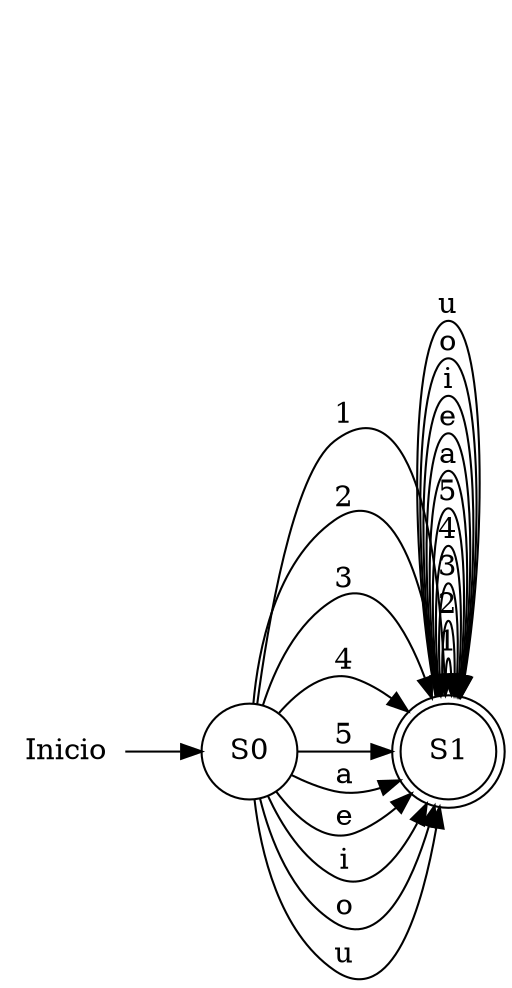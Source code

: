 digraph G {rankdir = LR;node [shape=circle];inicio [shape=plaintext label="Inicio"];inicio -> S0;S0 -> S1 [label="1"];S0 -> S1 [label="2"];S0 -> S1 [label="3"];S0 -> S1 [label="4"];S0 -> S1 [label="5"];S0 -> S1 [label="a"];S0 -> S1 [label="e"];S0 -> S1 [label="i"];S0 -> S1 [label="o"];S0 -> S1 [label="u"];S1 [peripheries=2];S1 -> S1 [label="1"];S1 -> S1 [label="2"];S1 -> S1 [label="3"];S1 -> S1 [label="4"];S1 -> S1 [label="5"];S1 -> S1 [label="a"];S1 -> S1 [label="e"];S1 -> S1 [label="i"];S1 -> S1 [label="o"];S1 -> S1 [label="u"];}